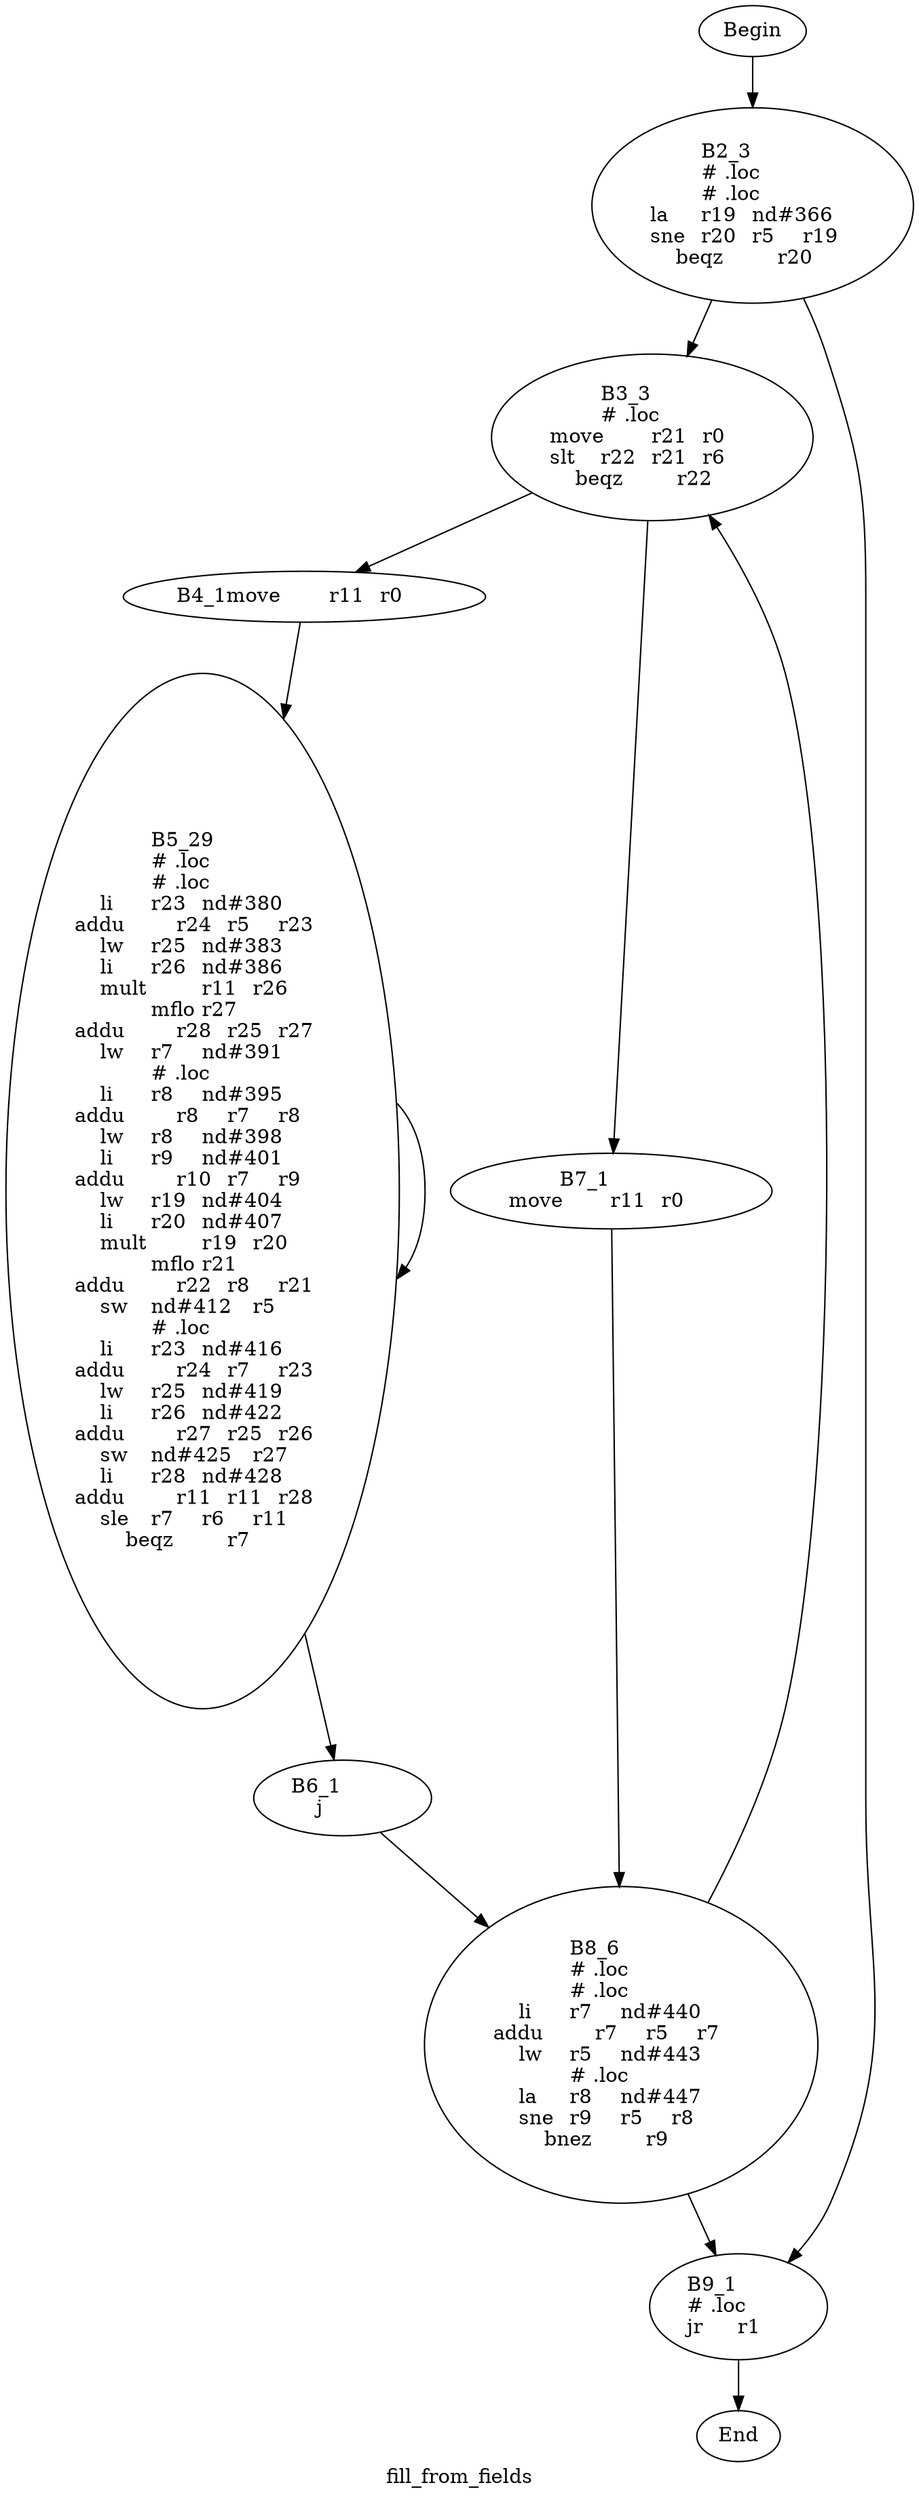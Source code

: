 digraph G{
	label = "fill_from_fields"	style = "dashed";
	color = purple;
	Node0 [label = "Begin"];
	Node0 -> {Node2 }
	Node1 [label = "End"];
	Node1 -> {}
	Node2 [label = "B2_3	\n# .loc	\n# .loc	\nla	r19	nd#366	\nsne	r20	r5	r19	\nbeqz	r20	\n"];
	Node2 -> {Node3 Node9 }
	Node3 [label = "B3_3	\n# .loc	\nmove	r21	r0	\nslt	r22	r21	r6	\nbeqz	r22	\n"];
	Node3 -> {Node4 Node7 }
	Node4 [label = "B4_1move	r11	r0	\n"];
	Node4 -> {Node5 }
	Node5 [label = "B5_29	\n# .loc	\n# .loc	\nli	r23	nd#380	\naddu	r24	r5	r23	\nlw	r25	nd#383	\nli	r26	nd#386	\nmult	r11	r26	\nmflo	r27	\naddu	r28	r25	r27	\nlw	r7	nd#391	\n# .loc	\nli	r8	nd#395	\naddu	r8	r7	r8	\nlw	r8	nd#398	\nli	r9	nd#401	\naddu	r10	r7	r9	\nlw	r19	nd#404	\nli	r20	nd#407	\nmult	r19	r20	\nmflo	r21	\naddu	r22	r8	r21	\nsw	nd#412	r5	\n# .loc	\nli	r23	nd#416	\naddu	r24	r7	r23	\nlw	r25	nd#419	\nli	r26	nd#422	\naddu	r27	r25	r26	\nsw	nd#425	r27	\nli	r28	nd#428	\naddu	r11	r11	r28	\nsle	r7	r6	r11	\nbeqz	r7	\n"];
	Node5 -> {Node6 Node5 }
	Node6 [label = "B6_1	\nj	\n"];
	Node6 -> {Node8 }
	Node7 [label = "B7_1	\nmove	r11	r0	\n"];
	Node7 -> {Node8 }
	Node8 [label = "B8_6	\n# .loc	\n# .loc	\nli	r7	nd#440	\naddu	r7	r5	r7	\nlw	r5	nd#443	\n# .loc	\nla	r8	nd#447	\nsne	r9	r5	r8	\nbnez	r9	\n"];
	Node8 -> {Node9 Node3 }
	Node9 [label = "B9_1	\n# .loc	\njr	r1	\n"];
	Node9 -> {Node1 }
}

